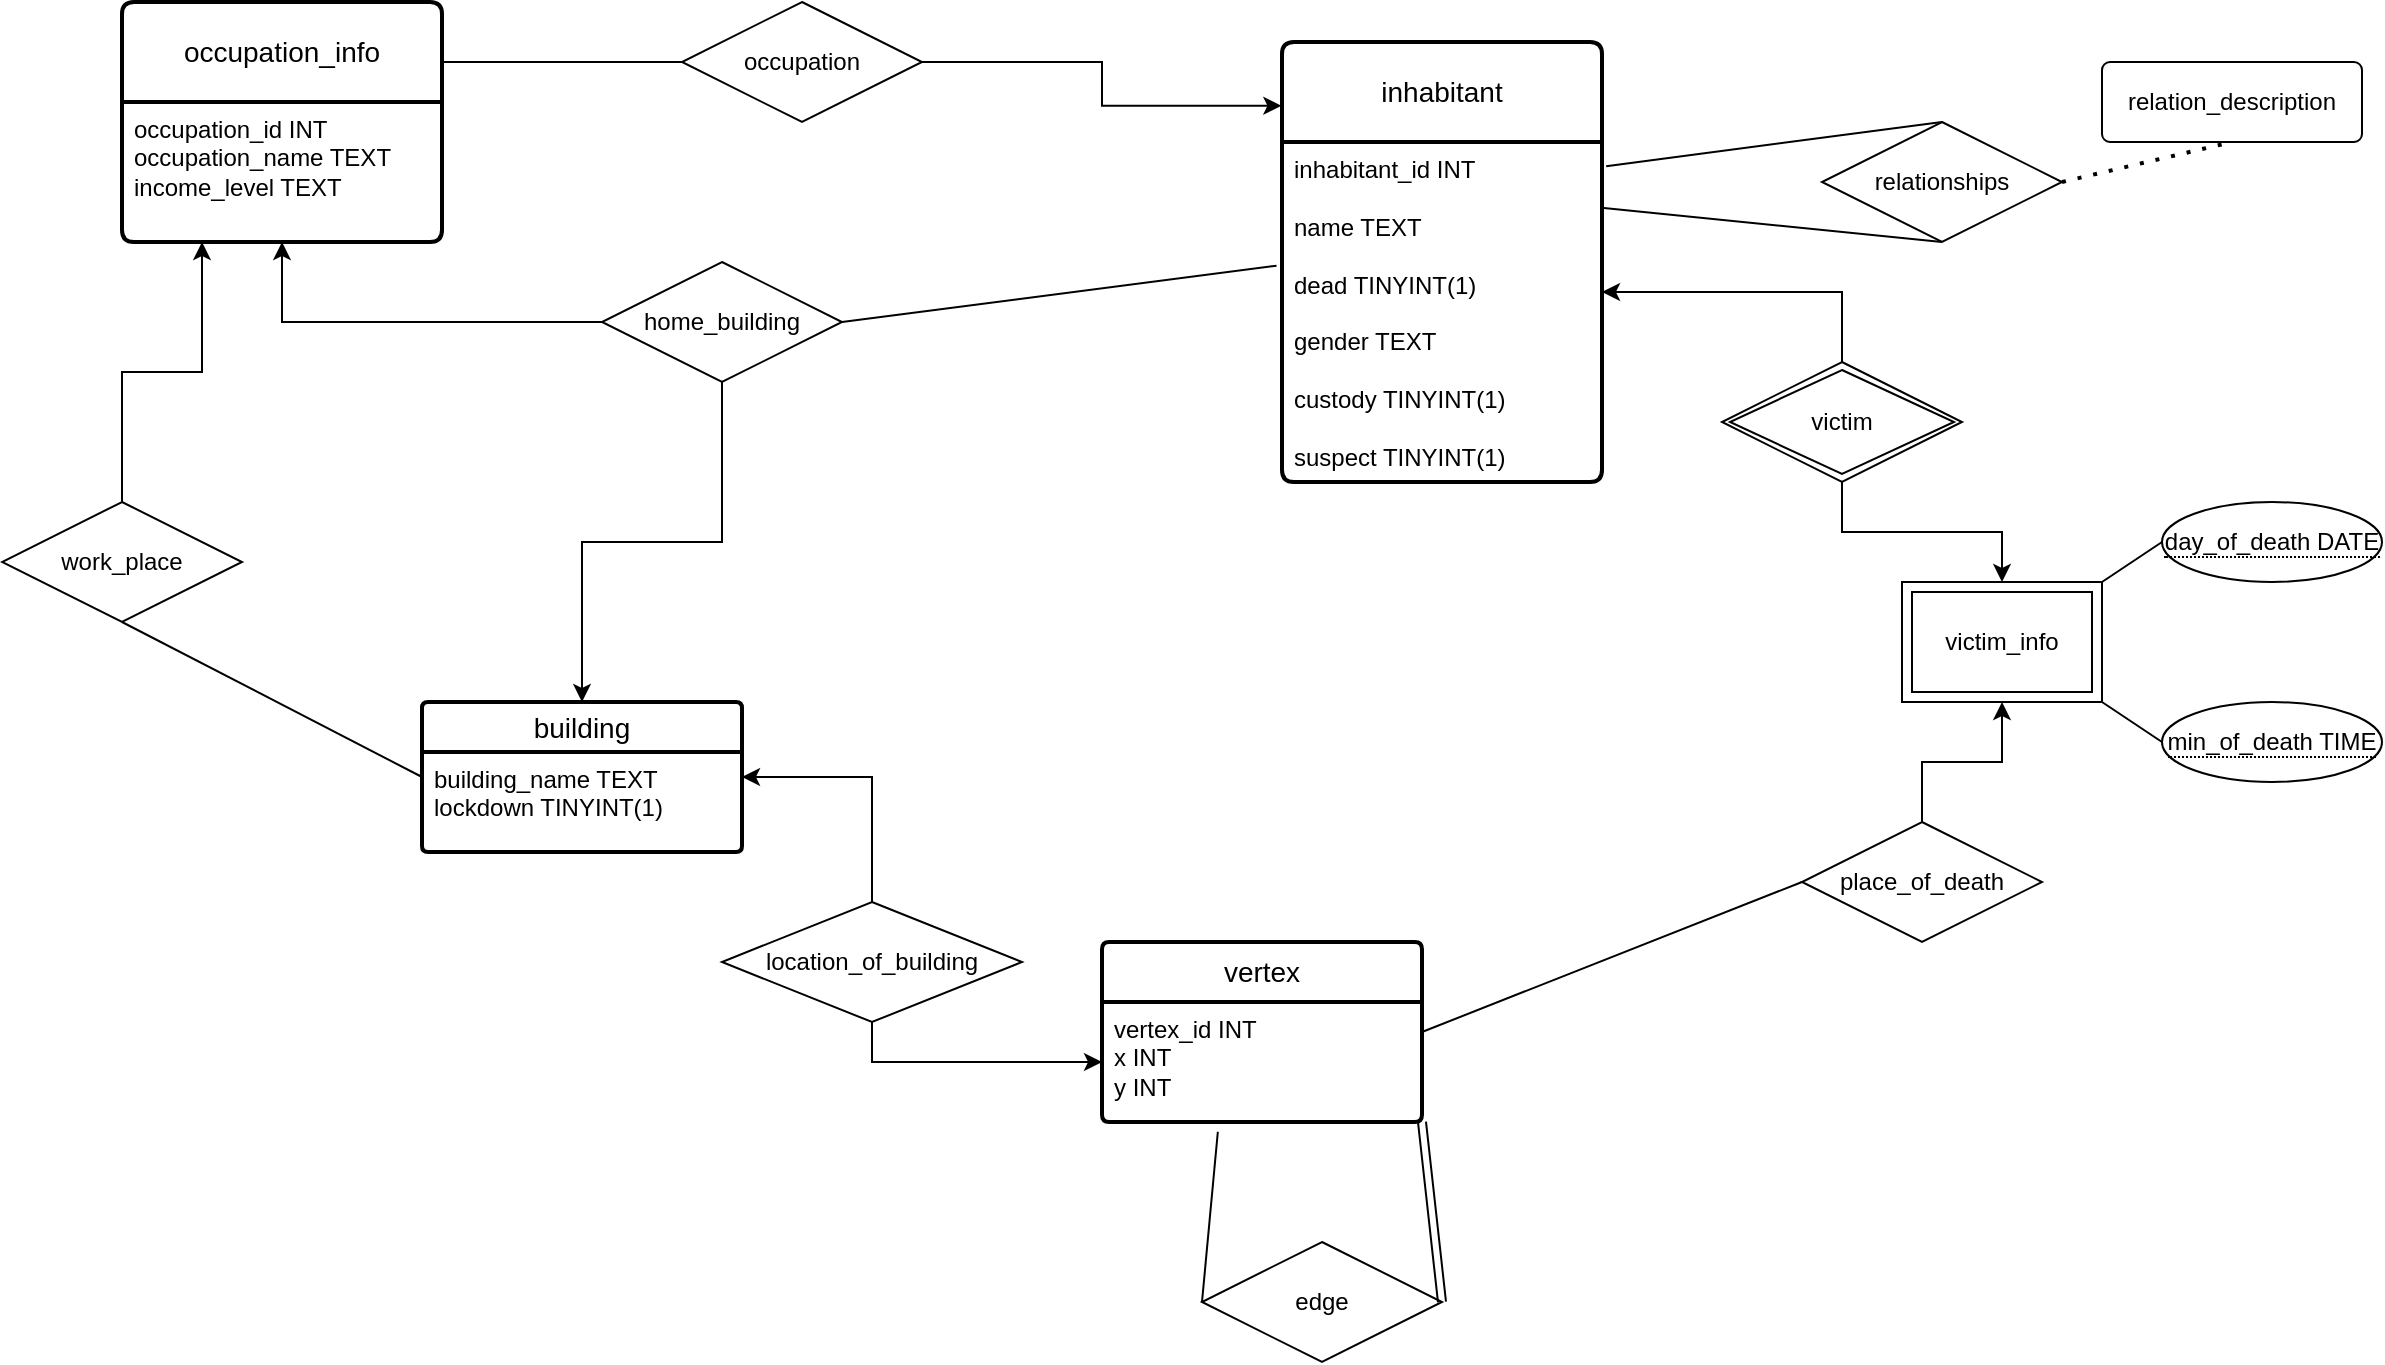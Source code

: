 <mxfile version="22.1.3" type="github">
  <diagram id="R2lEEEUBdFMjLlhIrx00" name="Page-1">
    <mxGraphModel dx="1158" dy="741" grid="1" gridSize="10" guides="1" tooltips="1" connect="1" arrows="1" fold="1" page="1" pageScale="1" pageWidth="1654" pageHeight="1169" math="0" shadow="0" extFonts="Permanent Marker^https://fonts.googleapis.com/css?family=Permanent+Marker">
      <root>
        <mxCell id="0" />
        <mxCell id="1" parent="0" />
        <mxCell id="cdsCty-ngPJyCLLbnnnI-5" value="relationships" style="shape=rhombus;perimeter=rhombusPerimeter;whiteSpace=wrap;html=1;align=center;" parent="1" vertex="1">
          <mxGeometry x="1010" y="430" width="120" height="60" as="geometry" />
        </mxCell>
        <mxCell id="cdsCty-ngPJyCLLbnnnI-15" value="relation_description" style="rounded=1;arcSize=10;whiteSpace=wrap;html=1;align=center;" parent="1" vertex="1">
          <mxGeometry x="1150" y="400" width="130" height="40" as="geometry" />
        </mxCell>
        <mxCell id="cdsCty-ngPJyCLLbnnnI-17" value="" style="endArrow=none;dashed=1;html=1;dashPattern=1 3;strokeWidth=2;rounded=0;entryX=0.5;entryY=1;entryDx=0;entryDy=0;exitX=1;exitY=0.5;exitDx=0;exitDy=0;" parent="1" source="cdsCty-ngPJyCLLbnnnI-5" target="cdsCty-ngPJyCLLbnnnI-15" edge="1">
          <mxGeometry width="50" height="50" relative="1" as="geometry">
            <mxPoint x="700" y="575" as="sourcePoint" />
            <mxPoint x="750" y="525" as="targetPoint" />
          </mxGeometry>
        </mxCell>
        <mxCell id="cdsCty-ngPJyCLLbnnnI-18" value="victim_info" style="shape=ext;margin=3;double=1;whiteSpace=wrap;html=1;align=center;container=1;dropTarget=0;snapToPoint=0;backgroundOutline=0;metaEdit=0;moveCells=0;treeMoving=0;" parent="1" vertex="1">
          <mxGeometry x="1050" y="660" width="100" height="60" as="geometry" />
        </mxCell>
        <mxCell id="cdsCty-ngPJyCLLbnnnI-19" value="inhabitant" style="swimlane;childLayout=stackLayout;horizontal=1;startSize=50;horizontalStack=0;rounded=1;fontSize=14;fontStyle=0;strokeWidth=2;resizeParent=0;resizeLast=1;shadow=0;dashed=0;align=center;arcSize=4;whiteSpace=wrap;html=1;container=1;swimlaneBody=1;" parent="1" vertex="1">
          <mxGeometry x="740" y="390" width="160" height="220" as="geometry">
            <mxRectangle x="210" y="400" width="100" height="50" as="alternateBounds" />
          </mxGeometry>
        </mxCell>
        <mxCell id="cdsCty-ngPJyCLLbnnnI-20" value="inhabitant_id INT&lt;br&gt;&lt;br&gt;name TEXT&lt;br&gt;&lt;br style=&quot;border-color: var(--border-color); padding: 0px; margin: 0px;&quot;&gt;dead TINYINT(1)&lt;br&gt;&lt;br style=&quot;border-color: var(--border-color); padding: 0px; margin: 0px;&quot;&gt;gender TEXT&lt;br&gt;&lt;br style=&quot;border-color: var(--border-color); padding: 0px; margin: 0px;&quot;&gt;custody TINYINT(1)&lt;br&gt;&lt;br&gt;suspect TINYINT(1)" style="align=left;strokeColor=none;fillColor=none;spacingLeft=4;fontSize=12;verticalAlign=top;resizable=0;rotatable=0;part=1;html=1;" parent="cdsCty-ngPJyCLLbnnnI-19" vertex="1">
          <mxGeometry y="50" width="160" height="170" as="geometry" />
        </mxCell>
        <mxCell id="TqhwZRV8JNRU5DN2LlRJ-2" value="&lt;span style=&quot;border-bottom: 1px dotted&quot;&gt;day_of_death DATE&lt;/span&gt;" style="ellipse;whiteSpace=wrap;html=1;align=center;" vertex="1" parent="1">
          <mxGeometry x="1180" y="620" width="110" height="40" as="geometry" />
        </mxCell>
        <mxCell id="TqhwZRV8JNRU5DN2LlRJ-4" value="" style="endArrow=none;html=1;rounded=0;entryX=0;entryY=0.5;entryDx=0;entryDy=0;exitX=1;exitY=0;exitDx=0;exitDy=0;" edge="1" parent="1" source="cdsCty-ngPJyCLLbnnnI-18" target="TqhwZRV8JNRU5DN2LlRJ-2">
          <mxGeometry relative="1" as="geometry">
            <mxPoint x="340" y="540" as="sourcePoint" />
            <mxPoint x="500" y="540" as="targetPoint" />
          </mxGeometry>
        </mxCell>
        <mxCell id="TqhwZRV8JNRU5DN2LlRJ-5" value="&lt;span style=&quot;border-bottom: 1px dotted&quot;&gt;min_of_death TIME&lt;/span&gt;" style="ellipse;whiteSpace=wrap;html=1;align=center;" vertex="1" parent="1">
          <mxGeometry x="1180" y="720" width="110" height="40" as="geometry" />
        </mxCell>
        <mxCell id="TqhwZRV8JNRU5DN2LlRJ-6" value="" style="endArrow=none;html=1;rounded=0;entryX=0;entryY=0.5;entryDx=0;entryDy=0;exitX=1;exitY=1;exitDx=0;exitDy=0;" edge="1" parent="1" source="cdsCty-ngPJyCLLbnnnI-18" target="TqhwZRV8JNRU5DN2LlRJ-5">
          <mxGeometry relative="1" as="geometry">
            <mxPoint x="340" y="540" as="sourcePoint" />
            <mxPoint x="500" y="540" as="targetPoint" />
            <Array as="points" />
          </mxGeometry>
        </mxCell>
        <mxCell id="TqhwZRV8JNRU5DN2LlRJ-23" style="edgeStyle=orthogonalEdgeStyle;rounded=0;orthogonalLoop=1;jettySize=auto;html=1;exitX=0.5;exitY=1;exitDx=0;exitDy=0;entryX=0.5;entryY=0;entryDx=0;entryDy=0;" edge="1" parent="1" source="TqhwZRV8JNRU5DN2LlRJ-7" target="cdsCty-ngPJyCLLbnnnI-18">
          <mxGeometry relative="1" as="geometry" />
        </mxCell>
        <mxCell id="TqhwZRV8JNRU5DN2LlRJ-7" value="victim" style="shape=rhombus;double=1;perimeter=rhombusPerimeter;whiteSpace=wrap;html=1;align=center;" vertex="1" parent="1">
          <mxGeometry x="960" y="550" width="120" height="60" as="geometry" />
        </mxCell>
        <mxCell id="TqhwZRV8JNRU5DN2LlRJ-13" value="vertex" style="swimlane;childLayout=stackLayout;horizontal=1;startSize=30;horizontalStack=0;rounded=1;fontSize=14;fontStyle=0;strokeWidth=2;resizeParent=0;resizeLast=1;shadow=0;dashed=0;align=center;arcSize=4;whiteSpace=wrap;html=1;" vertex="1" parent="1">
          <mxGeometry x="650" y="840" width="160" height="90" as="geometry" />
        </mxCell>
        <mxCell id="TqhwZRV8JNRU5DN2LlRJ-14" value="vertex_id INT&lt;br&gt;x INT&lt;br&gt;y INT" style="align=left;strokeColor=none;fillColor=none;spacingLeft=4;fontSize=12;verticalAlign=top;resizable=0;rotatable=0;part=1;html=1;" vertex="1" parent="TqhwZRV8JNRU5DN2LlRJ-13">
          <mxGeometry y="30" width="160" height="60" as="geometry" />
        </mxCell>
        <mxCell id="TqhwZRV8JNRU5DN2LlRJ-24" style="edgeStyle=orthogonalEdgeStyle;rounded=0;orthogonalLoop=1;jettySize=auto;html=1;exitX=0.5;exitY=0;exitDx=0;exitDy=0;entryX=0.5;entryY=1;entryDx=0;entryDy=0;" edge="1" parent="1" source="TqhwZRV8JNRU5DN2LlRJ-15" target="cdsCty-ngPJyCLLbnnnI-18">
          <mxGeometry relative="1" as="geometry" />
        </mxCell>
        <mxCell id="TqhwZRV8JNRU5DN2LlRJ-15" value="place_of_death" style="shape=rhombus;perimeter=rhombusPerimeter;whiteSpace=wrap;html=1;align=center;" vertex="1" parent="1">
          <mxGeometry x="1000" y="780" width="120" height="60" as="geometry" />
        </mxCell>
        <mxCell id="TqhwZRV8JNRU5DN2LlRJ-20" value="" style="endArrow=none;html=1;rounded=0;entryX=0.5;entryY=0;entryDx=0;entryDy=0;exitX=1.013;exitY=0.071;exitDx=0;exitDy=0;exitPerimeter=0;" edge="1" parent="1" source="cdsCty-ngPJyCLLbnnnI-20" target="cdsCty-ngPJyCLLbnnnI-5">
          <mxGeometry relative="1" as="geometry">
            <mxPoint x="350" y="680" as="sourcePoint" />
            <mxPoint x="510" y="680" as="targetPoint" />
          </mxGeometry>
        </mxCell>
        <mxCell id="TqhwZRV8JNRU5DN2LlRJ-21" value="" style="endArrow=none;html=1;rounded=0;entryX=0.5;entryY=1;entryDx=0;entryDy=0;exitX=1.006;exitY=0.194;exitDx=0;exitDy=0;exitPerimeter=0;" edge="1" parent="1" source="cdsCty-ngPJyCLLbnnnI-20" target="cdsCty-ngPJyCLLbnnnI-5">
          <mxGeometry relative="1" as="geometry">
            <mxPoint x="350" y="680" as="sourcePoint" />
            <mxPoint x="510" y="680" as="targetPoint" />
          </mxGeometry>
        </mxCell>
        <mxCell id="TqhwZRV8JNRU5DN2LlRJ-22" style="edgeStyle=orthogonalEdgeStyle;rounded=0;orthogonalLoop=1;jettySize=auto;html=1;exitX=0.5;exitY=0;exitDx=0;exitDy=0;entryX=1;entryY=0.441;entryDx=0;entryDy=0;entryPerimeter=0;" edge="1" parent="1" source="TqhwZRV8JNRU5DN2LlRJ-7" target="cdsCty-ngPJyCLLbnnnI-20">
          <mxGeometry relative="1" as="geometry" />
        </mxCell>
        <mxCell id="TqhwZRV8JNRU5DN2LlRJ-25" value="" style="endArrow=none;html=1;rounded=0;entryX=0;entryY=0.5;entryDx=0;entryDy=0;exitX=1;exitY=0.5;exitDx=0;exitDy=0;" edge="1" parent="1" source="TqhwZRV8JNRU5DN2LlRJ-13" target="TqhwZRV8JNRU5DN2LlRJ-15">
          <mxGeometry relative="1" as="geometry">
            <mxPoint x="350" y="680" as="sourcePoint" />
            <mxPoint x="510" y="680" as="targetPoint" />
          </mxGeometry>
        </mxCell>
        <mxCell id="TqhwZRV8JNRU5DN2LlRJ-26" value="edge" style="shape=rhombus;perimeter=rhombusPerimeter;whiteSpace=wrap;html=1;align=center;" vertex="1" parent="1">
          <mxGeometry x="700" y="990" width="120" height="60" as="geometry" />
        </mxCell>
        <mxCell id="TqhwZRV8JNRU5DN2LlRJ-28" value="" style="shape=link;html=1;rounded=0;entryX=1;entryY=0.5;entryDx=0;entryDy=0;exitX=1;exitY=1;exitDx=0;exitDy=0;" edge="1" parent="1" source="TqhwZRV8JNRU5DN2LlRJ-14" target="TqhwZRV8JNRU5DN2LlRJ-26">
          <mxGeometry relative="1" as="geometry">
            <mxPoint x="460" y="860" as="sourcePoint" />
            <mxPoint x="620" y="860" as="targetPoint" />
          </mxGeometry>
        </mxCell>
        <mxCell id="TqhwZRV8JNRU5DN2LlRJ-29" value="" style="resizable=0;html=1;whiteSpace=wrap;align=right;verticalAlign=bottom;" connectable="0" vertex="1" parent="TqhwZRV8JNRU5DN2LlRJ-28">
          <mxGeometry x="1" relative="1" as="geometry" />
        </mxCell>
        <mxCell id="TqhwZRV8JNRU5DN2LlRJ-30" value="" style="endArrow=none;html=1;rounded=0;entryX=0;entryY=0.5;entryDx=0;entryDy=0;exitX=0.362;exitY=1.081;exitDx=0;exitDy=0;exitPerimeter=0;" edge="1" parent="1" source="TqhwZRV8JNRU5DN2LlRJ-14" target="TqhwZRV8JNRU5DN2LlRJ-26">
          <mxGeometry relative="1" as="geometry">
            <mxPoint x="350" y="680" as="sourcePoint" />
            <mxPoint x="510" y="680" as="targetPoint" />
          </mxGeometry>
        </mxCell>
        <mxCell id="TqhwZRV8JNRU5DN2LlRJ-31" value="building" style="swimlane;childLayout=stackLayout;horizontal=1;startSize=25;horizontalStack=0;rounded=1;fontSize=14;fontStyle=0;strokeWidth=2;resizeParent=0;resizeLast=1;shadow=0;dashed=0;align=center;arcSize=4;whiteSpace=wrap;html=1;" vertex="1" parent="1">
          <mxGeometry x="310" y="720" width="160" height="75" as="geometry" />
        </mxCell>
        <mxCell id="TqhwZRV8JNRU5DN2LlRJ-32" value="building_name TEXT&lt;br&gt;lockdown TINYINT(1)" style="align=left;strokeColor=none;fillColor=none;spacingLeft=4;fontSize=12;verticalAlign=top;resizable=0;rotatable=0;part=1;html=1;" vertex="1" parent="TqhwZRV8JNRU5DN2LlRJ-31">
          <mxGeometry y="25" width="160" height="50" as="geometry" />
        </mxCell>
        <mxCell id="-PaE_k066LT1cp-F2kjS-2" style="edgeStyle=orthogonalEdgeStyle;rounded=0;orthogonalLoop=1;jettySize=auto;html=1;exitX=0.5;exitY=0;exitDx=0;exitDy=0;entryX=1;entryY=0.25;entryDx=0;entryDy=0;" edge="1" parent="1" source="-PaE_k066LT1cp-F2kjS-1" target="TqhwZRV8JNRU5DN2LlRJ-32">
          <mxGeometry relative="1" as="geometry" />
        </mxCell>
        <mxCell id="-PaE_k066LT1cp-F2kjS-3" style="edgeStyle=orthogonalEdgeStyle;rounded=0;orthogonalLoop=1;jettySize=auto;html=1;exitX=0.5;exitY=1;exitDx=0;exitDy=0;entryX=0;entryY=0.5;entryDx=0;entryDy=0;" edge="1" parent="1" source="-PaE_k066LT1cp-F2kjS-1" target="TqhwZRV8JNRU5DN2LlRJ-14">
          <mxGeometry relative="1" as="geometry" />
        </mxCell>
        <mxCell id="-PaE_k066LT1cp-F2kjS-1" value="location_of_building" style="shape=rhombus;perimeter=rhombusPerimeter;whiteSpace=wrap;html=1;align=center;" vertex="1" parent="1">
          <mxGeometry x="460" y="820" width="150" height="60" as="geometry" />
        </mxCell>
        <mxCell id="-PaE_k066LT1cp-F2kjS-12" style="edgeStyle=orthogonalEdgeStyle;rounded=0;orthogonalLoop=1;jettySize=auto;html=1;exitX=0.5;exitY=1;exitDx=0;exitDy=0;" edge="1" parent="1" source="-PaE_k066LT1cp-F2kjS-4" target="TqhwZRV8JNRU5DN2LlRJ-31">
          <mxGeometry relative="1" as="geometry" />
        </mxCell>
        <mxCell id="-PaE_k066LT1cp-F2kjS-18" style="edgeStyle=orthogonalEdgeStyle;rounded=0;orthogonalLoop=1;jettySize=auto;html=1;exitX=0;exitY=0.5;exitDx=0;exitDy=0;entryX=0.5;entryY=1;entryDx=0;entryDy=0;" edge="1" parent="1" source="-PaE_k066LT1cp-F2kjS-4" target="-PaE_k066LT1cp-F2kjS-15">
          <mxGeometry relative="1" as="geometry" />
        </mxCell>
        <mxCell id="-PaE_k066LT1cp-F2kjS-4" value="home_building" style="shape=rhombus;perimeter=rhombusPerimeter;whiteSpace=wrap;html=1;align=center;" vertex="1" parent="1">
          <mxGeometry x="400" y="500" width="120" height="60" as="geometry" />
        </mxCell>
        <mxCell id="-PaE_k066LT1cp-F2kjS-13" value="" style="endArrow=none;html=1;rounded=0;entryX=-0.017;entryY=0.364;entryDx=0;entryDy=0;entryPerimeter=0;exitX=1;exitY=0.5;exitDx=0;exitDy=0;" edge="1" parent="1" source="-PaE_k066LT1cp-F2kjS-4" target="cdsCty-ngPJyCLLbnnnI-20">
          <mxGeometry relative="1" as="geometry">
            <mxPoint x="650" y="710" as="sourcePoint" />
            <mxPoint x="810" y="710" as="targetPoint" />
          </mxGeometry>
        </mxCell>
        <mxCell id="-PaE_k066LT1cp-F2kjS-14" value="occupation_info" style="swimlane;childLayout=stackLayout;horizontal=1;startSize=50;horizontalStack=0;rounded=1;fontSize=14;fontStyle=0;strokeWidth=2;resizeParent=0;resizeLast=1;shadow=0;dashed=0;align=center;arcSize=4;whiteSpace=wrap;html=1;" vertex="1" parent="1">
          <mxGeometry x="160" y="370" width="160" height="120" as="geometry" />
        </mxCell>
        <mxCell id="-PaE_k066LT1cp-F2kjS-15" value="occupation_id INT&lt;br&gt;occupation_name TEXT&lt;br&gt;income_level TEXT" style="align=left;strokeColor=none;fillColor=none;spacingLeft=4;fontSize=12;verticalAlign=top;resizable=0;rotatable=0;part=1;html=1;" vertex="1" parent="-PaE_k066LT1cp-F2kjS-14">
          <mxGeometry y="50" width="160" height="70" as="geometry" />
        </mxCell>
        <mxCell id="-PaE_k066LT1cp-F2kjS-20" style="edgeStyle=orthogonalEdgeStyle;rounded=0;orthogonalLoop=1;jettySize=auto;html=1;exitX=0.5;exitY=0;exitDx=0;exitDy=0;entryX=0.25;entryY=1;entryDx=0;entryDy=0;" edge="1" parent="1" source="-PaE_k066LT1cp-F2kjS-19" target="-PaE_k066LT1cp-F2kjS-15">
          <mxGeometry relative="1" as="geometry" />
        </mxCell>
        <mxCell id="-PaE_k066LT1cp-F2kjS-19" value="work_place" style="shape=rhombus;perimeter=rhombusPerimeter;whiteSpace=wrap;html=1;align=center;" vertex="1" parent="1">
          <mxGeometry x="100" y="620" width="120" height="60" as="geometry" />
        </mxCell>
        <mxCell id="-PaE_k066LT1cp-F2kjS-21" value="" style="endArrow=none;html=1;rounded=0;entryX=0;entryY=0.25;entryDx=0;entryDy=0;exitX=0.5;exitY=1;exitDx=0;exitDy=0;" edge="1" parent="1" source="-PaE_k066LT1cp-F2kjS-19" target="TqhwZRV8JNRU5DN2LlRJ-32">
          <mxGeometry relative="1" as="geometry">
            <mxPoint x="430" y="710" as="sourcePoint" />
            <mxPoint x="590" y="710" as="targetPoint" />
          </mxGeometry>
        </mxCell>
        <mxCell id="-PaE_k066LT1cp-F2kjS-22" value="occupation" style="shape=rhombus;perimeter=rhombusPerimeter;whiteSpace=wrap;html=1;align=center;" vertex="1" parent="1">
          <mxGeometry x="440" y="370" width="120" height="60" as="geometry" />
        </mxCell>
        <mxCell id="-PaE_k066LT1cp-F2kjS-23" style="edgeStyle=orthogonalEdgeStyle;rounded=0;orthogonalLoop=1;jettySize=auto;html=1;exitX=1;exitY=0.5;exitDx=0;exitDy=0;entryX=-0.002;entryY=0.145;entryDx=0;entryDy=0;entryPerimeter=0;" edge="1" parent="1" source="-PaE_k066LT1cp-F2kjS-22" target="cdsCty-ngPJyCLLbnnnI-19">
          <mxGeometry relative="1" as="geometry" />
        </mxCell>
        <mxCell id="-PaE_k066LT1cp-F2kjS-24" value="" style="endArrow=none;html=1;rounded=0;entryX=0;entryY=0.5;entryDx=0;entryDy=0;exitX=1;exitY=0.25;exitDx=0;exitDy=0;" edge="1" parent="1" source="-PaE_k066LT1cp-F2kjS-14" target="-PaE_k066LT1cp-F2kjS-22">
          <mxGeometry relative="1" as="geometry">
            <mxPoint x="430" y="710" as="sourcePoint" />
            <mxPoint x="590" y="710" as="targetPoint" />
          </mxGeometry>
        </mxCell>
      </root>
    </mxGraphModel>
  </diagram>
</mxfile>
